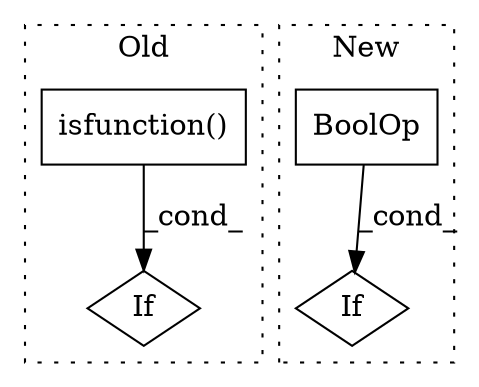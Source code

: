 digraph G {
subgraph cluster0 {
1 [label="isfunction()" a="75" s="13621,13647" l="19,1" shape="box"];
3 [label="If" a="96" s="13618" l="3" shape="diamond"];
label = "Old";
style="dotted";
}
subgraph cluster1 {
2 [label="BoolOp" a="72" s="13951" l="47" shape="box"];
4 [label="If" a="96" s="13951" l="0" shape="diamond"];
label = "New";
style="dotted";
}
1 -> 3 [label="_cond_"];
2 -> 4 [label="_cond_"];
}